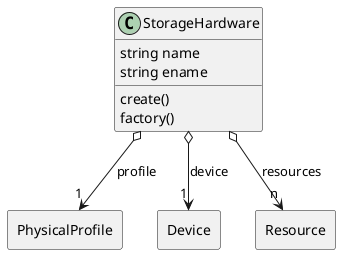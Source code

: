 @startuml

class "StorageHardware" as Model {
 string name
 string ename

 create()
 factory()
 
}

rectangle "PhysicalProfile" as PhysicalProfile {
}

Model o--> "1" PhysicalProfile : profile


rectangle "Device" as Device {
}

Model o--> "1" Device : device


rectangle "Resource" as Resource {
}

Model o--> "n" Resource : resources




@enduml
